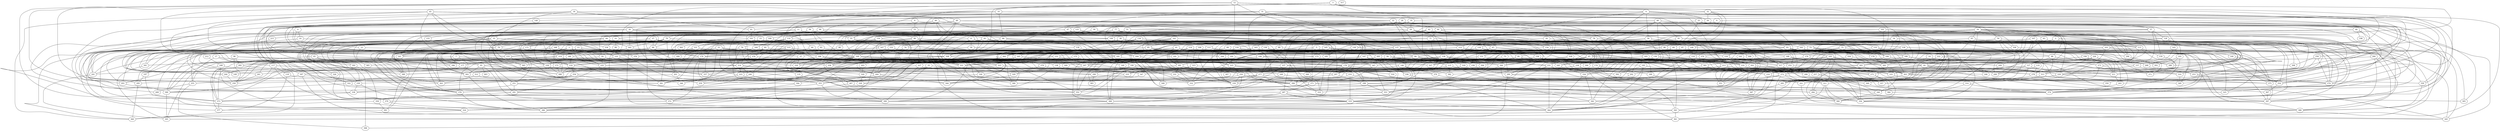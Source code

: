strict graph "gnp_random_graph(400,0.015)" {
0;
1;
2;
3;
4;
5;
6;
7;
8;
9;
10;
11;
12;
13;
14;
15;
16;
17;
18;
19;
20;
21;
22;
23;
24;
25;
26;
27;
28;
29;
30;
31;
32;
33;
34;
35;
36;
37;
38;
39;
40;
41;
42;
43;
44;
45;
46;
47;
48;
49;
50;
51;
52;
53;
54;
55;
56;
57;
58;
59;
60;
61;
62;
63;
64;
65;
66;
67;
68;
69;
70;
71;
72;
73;
74;
75;
76;
77;
78;
79;
80;
81;
82;
83;
84;
85;
86;
87;
88;
89;
90;
91;
92;
93;
94;
95;
96;
97;
98;
99;
100;
101;
102;
103;
104;
105;
106;
107;
108;
109;
110;
111;
112;
113;
114;
115;
116;
117;
118;
119;
120;
121;
122;
123;
124;
125;
126;
127;
128;
129;
130;
131;
132;
133;
134;
135;
136;
137;
138;
139;
140;
141;
142;
143;
144;
145;
146;
147;
148;
149;
150;
151;
152;
153;
154;
155;
156;
157;
158;
159;
160;
161;
162;
163;
164;
165;
166;
167;
168;
169;
170;
171;
172;
173;
174;
175;
176;
177;
178;
179;
180;
181;
182;
183;
184;
185;
186;
187;
188;
189;
190;
191;
192;
193;
194;
195;
196;
197;
198;
199;
200;
201;
202;
203;
204;
205;
206;
207;
208;
209;
210;
211;
212;
213;
214;
215;
216;
217;
218;
219;
220;
221;
222;
223;
224;
225;
226;
227;
228;
229;
230;
231;
232;
233;
234;
235;
236;
237;
238;
239;
240;
241;
242;
243;
244;
245;
246;
247;
248;
249;
250;
251;
252;
253;
254;
255;
256;
257;
258;
259;
260;
261;
262;
263;
264;
265;
266;
267;
268;
269;
270;
271;
272;
273;
274;
275;
276;
277;
278;
279;
280;
281;
282;
283;
284;
285;
286;
287;
288;
289;
290;
291;
292;
293;
294;
295;
296;
297;
298;
299;
300;
301;
302;
303;
304;
305;
306;
307;
308;
309;
310;
311;
312;
313;
314;
315;
316;
317;
318;
319;
320;
321;
322;
323;
324;
325;
326;
327;
328;
329;
330;
331;
332;
333;
334;
335;
336;
337;
338;
339;
340;
341;
342;
343;
344;
345;
346;
347;
348;
349;
350;
351;
352;
353;
354;
355;
356;
357;
358;
359;
360;
361;
362;
363;
364;
365;
366;
367;
368;
369;
370;
371;
372;
373;
374;
375;
376;
377;
378;
379;
380;
381;
382;
383;
384;
385;
386;
387;
388;
389;
390;
391;
392;
393;
394;
395;
396;
397;
398;
399;
0 -- 10  [is_available=True, prob="0.927596177552"];
0 -- 23  [is_available=True, prob="0.721223274136"];
1 -- 386  [is_available=True, prob="1.0"];
1 -- 295  [is_available=True, prob="0.852561035439"];
1 -- 364  [is_available=True, prob="1.0"];
1 -- 141  [is_available=True, prob="0.397910561498"];
1 -- 240  [is_available=True, prob="0.910384044519"];
1 -- 341  [is_available=True, prob="0.803929489628"];
1 -- 88  [is_available=True, prob="1.0"];
1 -- 181  [is_available=True, prob="1.0"];
2 -- 384  [is_available=True, prob="0.0151287966966"];
2 -- 226  [is_available=True, prob="1.0"];
2 -- 305  [is_available=True, prob="0.767759539661"];
2 -- 341  [is_available=True, prob="0.00334510927144"];
2 -- 120  [is_available=True, prob="0.537934251727"];
2 -- 124  [is_available=True, prob="1.0"];
3 -- 32  [is_available=True, prob="0.682743603819"];
3 -- 240  [is_available=True, prob="1.0"];
3 -- 386  [is_available=True, prob="0.132504164896"];
3 -- 360  [is_available=True, prob="0.153147291024"];
3 -- 208  [is_available=True, prob="0.668744208326"];
3 -- 115  [is_available=True, prob="0.813717306853"];
3 -- 92  [is_available=True, prob="0.633965679923"];
3 -- 351  [is_available=True, prob="0.719445921131"];
4 -- 103  [is_available=True, prob="0.390322618146"];
4 -- 361  [is_available=True, prob="0.8193053321"];
4 -- 74  [is_available=True, prob="0.928655096139"];
4 -- 236  [is_available=True, prob="0.106602962994"];
4 -- 112  [is_available=True, prob="0.72878069053"];
4 -- 177  [is_available=True, prob="0.0411290956693"];
4 -- 50  [is_available=True, prob="0.438025650218"];
4 -- 277  [is_available=True, prob="0.0181481499977"];
4 -- 58  [is_available=True, prob="1.0"];
4 -- 252  [is_available=True, prob="0.382804139197"];
4 -- 253  [is_available=True, prob="1.0"];
5 -- 336  [is_available=True, prob="1.0"];
5 -- 204  [is_available=True, prob="0.937624127481"];
5 -- 172  [is_available=True, prob="0.153375845067"];
5 -- 329  [is_available=True, prob="0.615156869418"];
5 -- 300  [is_available=True, prob="1.0"];
6 -- 376  [is_available=True, prob="0.105508585247"];
6 -- 230  [is_available=True, prob="1.0"];
6 -- 300  [is_available=True, prob="0.692303497754"];
6 -- 333  [is_available=True, prob="0.945263535793"];
6 -- 344  [is_available=True, prob="0.409003245427"];
6 -- 24  [is_available=True, prob="1.0"];
6 -- 252  [is_available=True, prob="1.0"];
7 -- 396  [is_available=True, prob="0.0258802402689"];
7 -- 394  [is_available=True, prob="1.0"];
7 -- 220  [is_available=True, prob="0.894038126167"];
7 -- 373  [is_available=True, prob="0.164510493841"];
7 -- 95  [is_available=True, prob="0.0590214977417"];
8 -- 379  [is_available=True, prob="0.864932199205"];
8 -- 53  [is_available=True, prob="0.11606797235"];
8 -- 94  [is_available=True, prob="1.0"];
9 -- 375  [is_available=True, prob="0.158440989255"];
9 -- 287  [is_available=True, prob="0.190829595979"];
9 -- 68  [is_available=True, prob="1.0"];
9 -- 207  [is_available=True, prob="0.605070325655"];
10 -- 241  [is_available=True, prob="0.0138828803609"];
10 -- 123  [is_available=True, prob="0.508276946467"];
11 -- 259  [is_available=True, prob="0.663455223885"];
11 -- 100  [is_available=True, prob="0.0694326858453"];
11 -- 358  [is_available=True, prob="0.195109028769"];
11 -- 231  [is_available=True, prob="0.659932139289"];
11 -- 264  [is_available=True, prob="0.14741975213"];
11 -- 295  [is_available=True, prob="0.617196590664"];
11 -- 366  [is_available=True, prob="1.0"];
11 -- 80  [is_available=True, prob="1.0"];
11 -- 391  [is_available=True, prob="1.0"];
11 -- 344  [is_available=True, prob="0.213916417241"];
11 -- 217  [is_available=True, prob="0.123949336238"];
11 -- 218  [is_available=True, prob="0.769400164906"];
12 -- 32  [is_available=True, prob="0.701237017165"];
12 -- 293  [is_available=True, prob="1.0"];
12 -- 358  [is_available=True, prob="0.493512063812"];
12 -- 297  [is_available=True, prob="1.0"];
12 -- 111  [is_available=True, prob="0.0900670193187"];
12 -- 211  [is_available=True, prob="0.579006843708"];
12 -- 373  [is_available=True, prob="0.376017702605"];
12 -- 55  [is_available=True, prob="0.874486845428"];
12 -- 229  [is_available=True, prob="1.0"];
13 -- 164  [is_available=True, prob="0.44548700014"];
13 -- 358  [is_available=True, prob="0.744847470982"];
13 -- 177  [is_available=True, prob="0.0228980446932"];
13 -- 173  [is_available=True, prob="0.317241486309"];
13 -- 81  [is_available=True, prob="1.0"];
13 -- 149  [is_available=True, prob="0.493234338286"];
13 -- 59  [is_available=True, prob="0.399188294705"];
13 -- 284  [is_available=True, prob="1.0"];
14 -- 265  [is_available=True, prob="1.0"];
14 -- 273  [is_available=True, prob="0.100776523762"];
15 -- 138  [is_available=True, prob="0.84749306101"];
15 -- 67  [is_available=True, prob="0.285295156401"];
15 -- 362  [is_available=True, prob="1.0"];
15 -- 239  [is_available=True, prob="0.711613344365"];
16 -- 291  [is_available=True, prob="1.0"];
16 -- 374  [is_available=True, prob="0.501403438054"];
16 -- 328  [is_available=True, prob="1.0"];
16 -- 82  [is_available=True, prob="0.151423971962"];
16 -- 86  [is_available=True, prob="1.0"];
16 -- 183  [is_available=True, prob="1.0"];
16 -- 25  [is_available=True, prob="0.977572488589"];
17 -- 232  [is_available=True, prob="0.928319532416"];
17 -- 117  [is_available=True, prob="0.803061821966"];
17 -- 255  [is_available=True, prob="0.469995690138"];
18 -- 35  [is_available=True, prob="0.774708947958"];
18 -- 390  [is_available=True, prob="0.552358592781"];
18 -- 49  [is_available=True, prob="0.875213990235"];
18 -- 213  [is_available=True, prob="1.0"];
18 -- 187  [is_available=True, prob="0.64928415841"];
18 -- 61  [is_available=True, prob="0.741310520976"];
19 -- 163  [is_available=True, prob="1.0"];
19 -- 389  [is_available=True, prob="0.792509222683"];
19 -- 268  [is_available=True, prob="1.0"];
19 -- 113  [is_available=True, prob="1.0"];
19 -- 89  [is_available=True, prob="0.0249269333553"];
19 -- 29  [is_available=True, prob="0.0947419402777"];
20 -- 274  [is_available=True, prob="1.0"];
20 -- 290  [is_available=True, prob="0.755868883127"];
20 -- 133  [is_available=True, prob="0.372754488833"];
20 -- 149  [is_available=True, prob="0.783260758874"];
21 -- 346  [is_available=True, prob="1.0"];
21 -- 378  [is_available=True, prob="0.758826416483"];
21 -- 269  [is_available=True, prob="1.0"];
21 -- 37  [is_available=True, prob="0.912677183165"];
21 -- 189  [is_available=True, prob="0.613272326107"];
22 -- 356  [is_available=True, prob="0.584429930009"];
22 -- 294  [is_available=True, prob="0.919214273604"];
22 -- 238  [is_available=True, prob="1.0"];
22 -- 47  [is_available=True, prob="0.813759910838"];
22 -- 366  [is_available=True, prob="0.189912395489"];
22 -- 122  [is_available=True, prob="0.642620492879"];
22 -- 29  [is_available=True, prob="0.448084203035"];
22 -- 94  [is_available=True, prob="0.0337730785397"];
23 -- 165  [is_available=True, prob="0.925370622942"];
23 -- 389  [is_available=True, prob="1.0"];
24 -- 310  [is_available=True, prob="0.531258256494"];
24 -- 391  [is_available=True, prob="0.424390679839"];
24 -- 37  [is_available=True, prob="0.0796779595878"];
24 -- 205  [is_available=True, prob="0.798529619912"];
25 -- 258  [is_available=True, prob="0.326353735945"];
25 -- 57  [is_available=True, prob="0.649824105458"];
25 -- 90  [is_available=True, prob="0.941985285144"];
25 -- 283  [is_available=True, prob="0.293184650745"];
25 -- 124  [is_available=True, prob="1.0"];
26 -- 66  [is_available=True, prob="0.875477003238"];
26 -- 100  [is_available=True, prob="1.0"];
26 -- 137  [is_available=True, prob="1.0"];
26 -- 44  [is_available=True, prob="0.15116199424"];
26 -- 141  [is_available=True, prob="0.465222856792"];
26 -- 269  [is_available=True, prob="0.0216145047928"];
26 -- 242  [is_available=True, prob="0.137720570877"];
26 -- 155  [is_available=True, prob="0.142819808375"];
26 -- 95  [is_available=True, prob="0.552300263414"];
27 -- 66  [is_available=True, prob="0.838874233888"];
27 -- 67  [is_available=True, prob="0.788060949059"];
27 -- 365  [is_available=True, prob="1.0"];
27 -- 223  [is_available=True, prob="0.648116044295"];
27 -- 95  [is_available=True, prob="0.591447379036"];
28 -- 390  [is_available=True, prob="0.143121628053"];
28 -- 136  [is_available=True, prob="1.0"];
28 -- 366  [is_available=True, prob="0.56373922481"];
28 -- 181  [is_available=True, prob="1.0"];
28 -- 345  [is_available=True, prob="0.11153733641"];
28 -- 57  [is_available=True, prob="0.133651614882"];
29 -- 272  [is_available=True, prob="0.121481528376"];
29 -- 285  [is_available=True, prob="1.0"];
29 -- 108  [is_available=True, prob="0.755985401808"];
29 -- 237  [is_available=True, prob="0.812661359377"];
29 -- 78  [is_available=True, prob="0.122099871976"];
29 -- 239  [is_available=True, prob="0.300373280523"];
29 -- 112  [is_available=True, prob="1.0"];
29 -- 244  [is_available=True, prob="0.615604246506"];
29 -- 55  [is_available=True, prob="0.457564306796"];
29 -- 380  [is_available=True, prob="0.843137067751"];
29 -- 221  [is_available=True, prob="0.722296683054"];
30 -- 235  [is_available=True, prob="0.244090034741"];
30 -- 63  [is_available=True, prob="1.0"];
31 -- 322  [is_available=True, prob="0.480103911316"];
31 -- 357  [is_available=True, prob="1.0"];
31 -- 137  [is_available=True, prob="0.386265437954"];
31 -- 330  [is_available=True, prob="1.0"];
31 -- 354  [is_available=True, prob="0.253737667562"];
31 -- 208  [is_available=True, prob="1.0"];
31 -- 337  [is_available=True, prob="0.767935294446"];
31 -- 50  [is_available=True, prob="0.554674329092"];
31 -- 148  [is_available=True, prob="1.0"];
32 -- 69  [is_available=True, prob="0.803457639918"];
32 -- 108  [is_available=True, prob="0.320079345458"];
32 -- 397  [is_available=True, prob="1.0"];
32 -- 50  [is_available=True, prob="0.938742044096"];
32 -- 218  [is_available=True, prob="0.549479646199"];
33 -- 210  [is_available=True, prob="0.55917206683"];
33 -- 251  [is_available=True, prob="0.812837544346"];
33 -- 399  [is_available=True, prob="0.589909348977"];
34 -- 240  [is_available=True, prob="0.894037689645"];
34 -- 296  [is_available=True, prob="0.133766179526"];
34 -- 75  [is_available=True, prob="0.271307286201"];
34 -- 364  [is_available=True, prob="0.278610136798"];
34 -- 361  [is_available=True, prob="1.0"];
35 -- 385  [is_available=True, prob="0.207301188145"];
35 -- 355  [is_available=True, prob="0.824709145122"];
35 -- 232  [is_available=True, prob="0.645630631263"];
35 -- 360  [is_available=True, prob="0.977876684579"];
35 -- 149  [is_available=True, prob="0.586452093332"];
35 -- 250  [is_available=True, prob="1.0"];
35 -- 158  [is_available=True, prob="1.0"];
36 -- 182  [is_available=True, prob="0.951431525978"];
36 -- 326  [is_available=True, prob="1.0"];
36 -- 296  [is_available=True, prob="0.317397162728"];
36 -- 394  [is_available=True, prob="0.0333841263911"];
36 -- 363  [is_available=True, prob="0.221110650335"];
36 -- 110  [is_available=True, prob="0.444603887556"];
36 -- 241  [is_available=True, prob="0.428650437298"];
36 -- 52  [is_available=True, prob="0.364312725786"];
36 -- 86  [is_available=True, prob="0.656537701826"];
36 -- 379  [is_available=True, prob="1.0"];
36 -- 62  [is_available=True, prob="0.523748310246"];
36 -- 319  [is_available=True, prob="0.503815484148"];
37 -- 328  [is_available=True, prob="0.202656137218"];
37 -- 220  [is_available=True, prob="0.371823362834"];
38 -- 293  [is_available=True, prob="0.692096553174"];
38 -- 268  [is_available=True, prob="1.0"];
38 -- 173  [is_available=True, prob="1.0"];
38 -- 208  [is_available=True, prob="1.0"];
38 -- 113  [is_available=True, prob="1.0"];
38 -- 185  [is_available=True, prob="0.244322682252"];
39 -- 193  [is_available=True, prob="0.244715949882"];
39 -- 100  [is_available=True, prob="0.442801388905"];
39 -- 137  [is_available=True, prob="1.0"];
39 -- 43  [is_available=True, prob="0.863761593851"];
39 -- 268  [is_available=True, prob="0.0786311103484"];
39 -- 270  [is_available=True, prob="0.490103952728"];
39 -- 274  [is_available=True, prob="0.714251537681"];
39 -- 339  [is_available=True, prob="1.0"];
39 -- 88  [is_available=True, prob="0.13577493125"];
39 -- 59  [is_available=True, prob="0.665862441942"];
39 -- 92  [is_available=True, prob="0.00642723940156"];
39 -- 286  [is_available=True, prob="0.0530024263815"];
40 -- 210  [is_available=True, prob="0.65312338237"];
40 -- 138  [is_available=True, prob="0.45466566951"];
40 -- 139  [is_available=True, prob="0.852069089879"];
40 -- 322  [is_available=True, prob="0.242271856673"];
40 -- 61  [is_available=True, prob="0.566430572065"];
41 -- 195  [is_available=True, prob="0.997559066714"];
41 -- 197  [is_available=True, prob="0.70688265396"];
41 -- 207  [is_available=True, prob="0.697029800618"];
41 -- 208  [is_available=True, prob="0.999332693234"];
41 -- 306  [is_available=True, prob="1.0"];
41 -- 211  [is_available=True, prob="0.819810447311"];
42 -- 353  [is_available=True, prob="1.0"];
42 -- 291  [is_available=True, prob="1.0"];
42 -- 260  [is_available=True, prob="0.926225844995"];
42 -- 231  [is_available=True, prob="0.563801451509"];
42 -- 136  [is_available=True, prob="0.204226498755"];
42 -- 365  [is_available=True, prob="1.0"];
42 -- 78  [is_available=True, prob="0.915079055209"];
42 -- 177  [is_available=True, prob="0.0888514622338"];
42 -- 181  [is_available=True, prob="0.412221666007"];
42 -- 382  [is_available=True, prob="1.0"];
43 -- 352  [is_available=True, prob="0.0804862550463"];
43 -- 257  [is_available=True, prob="0.942439341146"];
43 -- 72  [is_available=True, prob="0.2914084575"];
43 -- 364  [is_available=True, prob="0.444967843068"];
43 -- 345  [is_available=True, prob="0.277840335669"];
44 -- 169  [is_available=True, prob="0.83704289958"];
44 -- 196  [is_available=True, prob="0.640018369373"];
44 -- 364  [is_available=True, prob="1.0"];
45 -- 363  [is_available=True, prob="1.0"];
45 -- 360  [is_available=True, prob="0.339589297701"];
45 -- 234  [is_available=True, prob="1.0"];
45 -- 235  [is_available=True, prob="0.629318440002"];
45 -- 332  [is_available=True, prob="1.0"];
45 -- 49  [is_available=True, prob="0.609149689215"];
45 -- 376  [is_available=True, prob="0.537932468672"];
45 -- 351  [is_available=True, prob="0.598074663653"];
46 -- 288  [is_available=True, prob="1.0"];
46 -- 66  [is_available=True, prob="0.0747457803442"];
46 -- 372  [is_available=True, prob="0.565112640862"];
46 -- 246  [is_available=True, prob="1.0"];
46 -- 55  [is_available=True, prob="1.0"];
46 -- 251  [is_available=True, prob="0.0710125932236"];
47 -- 299  [is_available=True, prob="0.489737979283"];
47 -- 109  [is_available=True, prob="0.179731421189"];
47 -- 79  [is_available=True, prob="1.0"];
47 -- 146  [is_available=True, prob="0.0900833790893"];
47 -- 339  [is_available=True, prob="0.151947626669"];
47 -- 215  [is_available=True, prob="0.100328239701"];
47 -- 217  [is_available=True, prob="0.990722908143"];
48 -- 256  [is_available=True, prob="0.425397782122"];
48 -- 97  [is_available=True, prob="0.327619325156"];
48 -- 98  [is_available=True, prob="0.387629581642"];
48 -- 233  [is_available=True, prob="0.53345010264"];
48 -- 334  [is_available=True, prob="0.198683225164"];
48 -- 303  [is_available=True, prob="1.0"];
48 -- 112  [is_available=True, prob="0.397508603638"];
48 -- 277  [is_available=True, prob="0.346642142334"];
48 -- 54  [is_available=True, prob="0.52970306983"];
48 -- 57  [is_available=True, prob="1.0"];
48 -- 91  [is_available=True, prob="0.445284519567"];
49 -- 64  [is_available=True, prob="0.212125928189"];
49 -- 354  [is_available=True, prob="0.513832390703"];
49 -- 323  [is_available=True, prob="1.0"];
49 -- 132  [is_available=True, prob="1.0"];
49 -- 228  [is_available=True, prob="1.0"];
49 -- 70  [is_available=True, prob="0.773102642967"];
49 -- 330  [is_available=True, prob="0.664023438254"];
49 -- 207  [is_available=True, prob="0.322588875971"];
49 -- 387  [is_available=True, prob="0.118093140186"];
49 -- 280  [is_available=True, prob="1.0"];
49 -- 153  [is_available=True, prob="0.244609491029"];
49 -- 351  [is_available=True, prob="0.926731964968"];
50 -- 384  [is_available=True, prob="1.0"];
50 -- 204  [is_available=True, prob="1.0"];
50 -- 57  [is_available=True, prob="0.657596005125"];
51 -- 128  [is_available=True, prob="0.590737604794"];
51 -- 169  [is_available=True, prob="0.687387282348"];
51 -- 370  [is_available=True, prob="1.0"];
51 -- 235  [is_available=True, prob="0.914804417556"];
51 -- 190  [is_available=True, prob="0.414698700746"];
52 -- 385  [is_available=True, prob="1.0"];
52 -- 99  [is_available=True, prob="0.618777222215"];
52 -- 234  [is_available=True, prob="0.697139602186"];
52 -- 301  [is_available=True, prob="1.0"];
52 -- 303  [is_available=True, prob="1.0"];
52 -- 244  [is_available=True, prob="0.577551578684"];
53 -- 179  [is_available=True, prob="1.0"];
53 -- 366  [is_available=True, prob="0.581606883062"];
53 -- 80  [is_available=True, prob="0.209880593568"];
53 -- 83  [is_available=True, prob="0.283281703927"];
53 -- 379  [is_available=True, prob="0.744846963781"];
54 -- 321  [is_available=True, prob="0.421348515471"];
54 -- 104  [is_available=True, prob="0.579898792904"];
54 -- 76  [is_available=True, prob="0.690820825295"];
54 -- 305  [is_available=True, prob="0.597755850181"];
54 -- 281  [is_available=True, prob="0.971517878093"];
54 -- 285  [is_available=True, prob="0.000648068967394"];
54 -- 94  [is_available=True, prob="0.49546136983"];
55 -- 98  [is_available=True, prob="0.477151253604"];
55 -- 167  [is_available=True, prob="0.918202130411"];
55 -- 154  [is_available=True, prob="1.0"];
56 -- 361  [is_available=True, prob="0.415125934104"];
56 -- 221  [is_available=True, prob="0.0315236042957"];
56 -- 318  [is_available=True, prob="0.254052669388"];
56 -- 261  [is_available=True, prob="1.0"];
57 -- 128  [is_available=True, prob="1.0"];
57 -- 276  [is_available=True, prob="0.302861681265"];
57 -- 273  [is_available=True, prob="0.0137398182149"];
57 -- 84  [is_available=True, prob="0.0180158843091"];
57 -- 185  [is_available=True, prob="0.267725259807"];
57 -- 159  [is_available=True, prob="0.173695197344"];
58 -- 225  [is_available=True, prob="0.173669340025"];
58 -- 136  [is_available=True, prob="1.0"];
58 -- 181  [is_available=True, prob="0.90233776853"];
58 -- 345  [is_available=True, prob="0.266262992663"];
58 -- 380  [is_available=True, prob="0.925449104267"];
58 -- 126  [is_available=True, prob="0.891875918354"];
58 -- 245  [is_available=True, prob="0.434834619648"];
59 -- 178  [is_available=True, prob="0.434861895593"];
59 -- 95  [is_available=True, prob="0.883794236603"];
59 -- 235  [is_available=True, prob="0.48497481661"];
60 -- 213  [is_available=True, prob="0.543097123728"];
60 -- 262  [is_available=True, prob="0.41457811289"];
61 -- 101  [is_available=True, prob="0.337174654536"];
62 -- 196  [is_available=True, prob="1.0"];
62 -- 396  [is_available=True, prob="1.0"];
62 -- 94  [is_available=True, prob="0.0322204135093"];
63 -- 264  [is_available=True, prob="0.694593397416"];
63 -- 113  [is_available=True, prob="0.778949459326"];
63 -- 303  [is_available=True, prob="0.330883798558"];
64 -- 228  [is_available=True, prob="0.709685418313"];
64 -- 71  [is_available=True, prob="1.0"];
64 -- 349  [is_available=True, prob="0.623357812029"];
64 -- 164  [is_available=True, prob="1.0"];
64 -- 284  [is_available=True, prob="0.0698775003256"];
64 -- 221  [is_available=True, prob="0.223988426855"];
65 -- 368  [is_available=True, prob="0.798377791532"];
65 -- 358  [is_available=True, prob="1.0"];
65 -- 190  [is_available=True, prob="1.0"];
65 -- 182  [is_available=True, prob="1.0"];
66 -- 197  [is_available=True, prob="0.778314591952"];
66 -- 172  [is_available=True, prob="0.856658677194"];
66 -- 280  [is_available=True, prob="0.397810795245"];
66 -- 221  [is_available=True, prob="0.830189010363"];
67 -- 208  [is_available=True, prob="0.170762562032"];
67 -- 289  [is_available=True, prob="0.782435770141"];
67 -- 321  [is_available=True, prob="1.0"];
68 -- 129  [is_available=True, prob="0.180875837602"];
68 -- 101  [is_available=True, prob="1.0"];
68 -- 198  [is_available=True, prob="0.7903713012"];
68 -- 97  [is_available=True, prob="0.675810644681"];
68 -- 243  [is_available=True, prob="1.0"];
68 -- 157  [is_available=True, prob="1.0"];
69 -- 130  [is_available=True, prob="1.0"];
69 -- 92  [is_available=True, prob="0.174317332259"];
69 -- 332  [is_available=True, prob="0.399076505886"];
69 -- 177  [is_available=True, prob="1.0"];
69 -- 188  [is_available=True, prob="1.0"];
70 -- 113  [is_available=True, prob="0.158369926141"];
70 -- 201  [is_available=True, prob="0.515075728594"];
70 -- 171  [is_available=True, prob="0.978305063944"];
70 -- 79  [is_available=True, prob="0.737629219145"];
70 -- 242  [is_available=True, prob="0.40710687204"];
70 -- 371  [is_available=True, prob="0.308716632286"];
70 -- 297  [is_available=True, prob="1.0"];
70 -- 217  [is_available=True, prob="0.511463515533"];
70 -- 251  [is_available=True, prob="1.0"];
70 -- 377  [is_available=True, prob="0.205953252436"];
71 -- 354  [is_available=True, prob="0.742532839065"];
71 -- 294  [is_available=True, prob="0.852657338219"];
71 -- 72  [is_available=True, prob="0.261250358379"];
71 -- 241  [is_available=True, prob="1.0"];
71 -- 85  [is_available=True, prob="1.0"];
71 -- 154  [is_available=True, prob="0.337003320221"];
71 -- 378  [is_available=True, prob="0.267210315"];
72 -- 204  [is_available=True, prob="1.0"];
72 -- 285  [is_available=True, prob="0.363323010898"];
72 -- 81  [is_available=True, prob="1.0"];
72 -- 151  [is_available=True, prob="1.0"];
72 -- 184  [is_available=True, prob="0.593557346897"];
72 -- 157  [is_available=True, prob="0.753861006944"];
73 -- 289  [is_available=True, prob="0.440722549899"];
73 -- 258  [is_available=True, prob="1.0"];
73 -- 300  [is_available=True, prob="0.208582685935"];
74 -- 169  [is_available=True, prob="1.0"];
74 -- 267  [is_available=True, prob="0.580765137193"];
74 -- 374  [is_available=True, prob="0.466861875557"];
74 -- 399  [is_available=True, prob="1.0"];
75 -- 224  [is_available=True, prob="0.303383312226"];
75 -- 340  [is_available=True, prob="0.684813275195"];
75 -- 170  [is_available=True, prob="0.226516124691"];
75 -- 110  [is_available=True, prob="0.829087890957"];
76 -- 320  [is_available=True, prob="0.712574535515"];
76 -- 355  [is_available=True, prob="0.392809511825"];
76 -- 164  [is_available=True, prob="0.865036079447"];
76 -- 202  [is_available=True, prob="0.60667347793"];
76 -- 141  [is_available=True, prob="0.405605796963"];
76 -- 255  [is_available=True, prob="0.00432695875049"];
77 -- 276  [is_available=True, prob="0.782419367171"];
77 -- 162  [is_available=True, prob="0.2265147872"];
77 -- 179  [is_available=True, prob="0.645502454764"];
77 -- 100  [is_available=True, prob="1.0"];
77 -- 85  [is_available=True, prob="0.629988960041"];
78 -- 93  [is_available=True, prob="0.655704002179"];
78 -- 274  [is_available=True, prob="1.0"];
78 -- 245  [is_available=True, prob="0.691887047686"];
78 -- 85  [is_available=True, prob="0.138880850229"];
79 -- 153  [is_available=True, prob="0.33443101496"];
79 -- 122  [is_available=True, prob="1.0"];
79 -- 389  [is_available=True, prob="0.0783092499474"];
80 -- 321  [is_available=True, prob="0.141058724964"];
80 -- 324  [is_available=True, prob="0.190027564759"];
80 -- 329  [is_available=True, prob="0.717189987462"];
80 -- 204  [is_available=True, prob="0.768375348596"];
80 -- 375  [is_available=True, prob="0.730486467153"];
80 -- 121  [is_available=True, prob="0.939098685673"];
80 -- 378  [is_available=True, prob="0.932214300143"];
80 -- 92  [is_available=True, prob="0.573665486421"];
81 -- 174  [is_available=True, prob="0.337512988794"];
81 -- 301  [is_available=True, prob="1.0"];
81 -- 368  [is_available=True, prob="0.671677601963"];
81 -- 178  [is_available=True, prob="0.96432840238"];
81 -- 343  [is_available=True, prob="0.612691947034"];
81 -- 220  [is_available=True, prob="0.924671979202"];
82 -- 97  [is_available=True, prob="1.0"];
82 -- 219  [is_available=True, prob="0.638336101463"];
82 -- 276  [is_available=True, prob="0.840653203249"];
82 -- 214  [is_available=True, prob="0.503784079672"];
83 -- 160  [is_available=True, prob="0.27228712252"];
83 -- 202  [is_available=True, prob="1.0"];
83 -- 140  [is_available=True, prob="0.16102697881"];
83 -- 144  [is_available=True, prob="0.348042034939"];
83 -- 151  [is_available=True, prob="0.0864499057517"];
83 -- 378  [is_available=True, prob="1.0"];
83 -- 190  [is_available=True, prob="0.0483407608313"];
84 -- 97  [is_available=True, prob="1.0"];
84 -- 259  [is_available=True, prob="0.0143780341374"];
84 -- 293  [is_available=True, prob="1.0"];
84 -- 239  [is_available=True, prob="0.422343298003"];
84 -- 242  [is_available=True, prob="1.0"];
84 -- 93  [is_available=True, prob="1.0"];
85 -- 225  [is_available=True, prob="0.761093159435"];
85 -- 363  [is_available=True, prob="0.0284386553818"];
85 -- 206  [is_available=True, prob="1.0"];
85 -- 212  [is_available=True, prob="0.928935513415"];
85 -- 380  [is_available=True, prob="0.372060578825"];
86 -- 167  [is_available=True, prob="0.100790382696"];
86 -- 339  [is_available=True, prob="0.284284022405"];
86 -- 309  [is_available=True, prob="0.548804535584"];
86 -- 278  [is_available=True, prob="1.0"];
86 -- 348  [is_available=True, prob="0.0764352246591"];
87 -- 88  [is_available=True, prob="0.575555292109"];
87 -- 299  [is_available=True, prob="0.55679677764"];
87 -- 262  [is_available=True, prob="0.503152567649"];
87 -- 191  [is_available=True, prob="0.191704323837"];
88 -- 211  [is_available=True, prob="0.676037336077"];
88 -- 313  [is_available=True, prob="1.0"];
88 -- 127  [is_available=True, prob="0.953549895295"];
89 -- 340  [is_available=True, prob="0.672454523269"];
89 -- 219  [is_available=True, prob="0.757729049273"];
90 -- 352  [is_available=True, prob="0.59581029718"];
90 -- 270  [is_available=True, prob="0.26353226829"];
90 -- 342  [is_available=True, prob="1.0"];
90 -- 217  [is_available=True, prob="1.0"];
90 -- 220  [is_available=True, prob="0.593215004859"];
91 -- 97  [is_available=True, prob="0.899723382475"];
91 -- 133  [is_available=True, prob="0.954622430747"];
91 -- 137  [is_available=True, prob="0.613155326338"];
91 -- 397  [is_available=True, prob="0.0606445534322"];
91 -- 308  [is_available=True, prob="0.221834347342"];
91 -- 247  [is_available=True, prob="0.671568329149"];
92 -- 331  [is_available=True, prob="0.767024771942"];
92 -- 399  [is_available=True, prob="0.574607463607"];
92 -- 211  [is_available=True, prob="0.508945134721"];
92 -- 278  [is_available=True, prob="0.160532510351"];
92 -- 395  [is_available=True, prob="1.0"];
92 -- 285  [is_available=True, prob="0.411328310095"];
92 -- 325  [is_available=True, prob="0.0426915806886"];
93 -- 386  [is_available=True, prob="0.433164811816"];
93 -- 387  [is_available=True, prob="0.278837679664"];
93 -- 105  [is_available=True, prob="1.0"];
93 -- 170  [is_available=True, prob="0.890943236711"];
93 -- 205  [is_available=True, prob="0.570245024712"];
93 -- 397  [is_available=True, prob="0.364717636106"];
94 -- 297  [is_available=True, prob="1.0"];
94 -- 363  [is_available=True, prob="0.789079443451"];
94 -- 236  [is_available=True, prob="0.159879386079"];
94 -- 174  [is_available=True, prob="1.0"];
94 -- 303  [is_available=True, prob="1.0"];
94 -- 146  [is_available=True, prob="0.740768885173"];
94 -- 217  [is_available=True, prob="1.0"];
94 -- 378  [is_available=True, prob="0.606089634475"];
94 -- 383  [is_available=True, prob="0.19531082884"];
95 -- 257  [is_available=True, prob="0.926459204349"];
95 -- 263  [is_available=True, prob="0.830779895493"];
95 -- 302  [is_available=True, prob="0.236729753542"];
95 -- 372  [is_available=True, prob="0.0328447803967"];
96 -- 396  [is_available=True, prob="1.0"];
96 -- 282  [is_available=True, prob="0.165368750048"];
96 -- 268  [is_available=True, prob="0.966734980642"];
96 -- 358  [is_available=True, prob="1.0"];
97 -- 289  [is_available=True, prob="0.425706284592"];
97 -- 347  [is_available=True, prob="0.0925045790149"];
97 -- 231  [is_available=True, prob="0.0436865494054"];
97 -- 138  [is_available=True, prob="0.615229870567"];
97 -- 349  [is_available=True, prob="0.817941010764"];
97 -- 344  [is_available=True, prob="0.769930431279"];
97 -- 202  [is_available=True, prob="0.00593519368688"];
98 -- 144  [is_available=True, prob="1.0"];
98 -- 312  [is_available=True, prob="0.400523091412"];
100 -- 171  [is_available=True, prob="1.0"];
100 -- 111  [is_available=True, prob="0.391839843073"];
100 -- 149  [is_available=True, prob="0.401659370831"];
100 -- 343  [is_available=True, prob="0.409236427593"];
100 -- 120  [is_available=True, prob="0.560198555968"];
101 -- 160  [is_available=True, prob="0.967211421756"];
101 -- 324  [is_available=True, prob="1.0"];
101 -- 238  [is_available=True, prob="0.0154913398372"];
101 -- 381  [is_available=True, prob="0.861567782196"];
101 -- 347  [is_available=True, prob="0.229616154693"];
102 -- 229  [is_available=True, prob="0.0763097680179"];
102 -- 104  [is_available=True, prob="0.92813471583"];
102 -- 174  [is_available=True, prob="0.630508865256"];
102 -- 271  [is_available=True, prob="0.418006661571"];
102 -- 371  [is_available=True, prob="0.895716195846"];
102 -- 150  [is_available=True, prob="0.349479461864"];
102 -- 220  [is_available=True, prob="0.258372341041"];
103 -- 264  [is_available=True, prob="0.858609285962"];
103 -- 233  [is_available=True, prob="0.706472914175"];
103 -- 170  [is_available=True, prob="0.776497285667"];
103 -- 397  [is_available=True, prob="0.326055693259"];
103 -- 177  [is_available=True, prob="0.462104160096"];
103 -- 310  [is_available=True, prob="0.412182044612"];
103 -- 313  [is_available=True, prob="0.627805537169"];
103 -- 350  [is_available=True, prob="0.0968831591233"];
104 -- 388  [is_available=True, prob="0.278119226941"];
104 -- 199  [is_available=True, prob="0.657123556705"];
105 -- 387  [is_available=True, prob="0.395825257365"];
105 -- 265  [is_available=True, prob="0.0787768024059"];
105 -- 394  [is_available=True, prob="1.0"];
105 -- 157  [is_available=True, prob="0.405883973382"];
105 -- 272  [is_available=True, prob="1.0"];
105 -- 275  [is_available=True, prob="0.945904506785"];
105 -- 217  [is_available=True, prob="0.414306844921"];
105 -- 351  [is_available=True, prob="1.0"];
106 -- 315  [is_available=True, prob="0.737701598815"];
106 -- 141  [is_available=True, prob="0.198040202431"];
106 -- 178  [is_available=True, prob="0.866775735665"];
106 -- 243  [is_available=True, prob="0.0273853781174"];
106 -- 153  [is_available=True, prob="0.592550132842"];
106 -- 283  [is_available=True, prob="0.142118016801"];
107 -- 299  [is_available=True, prob="0.322964687572"];
107 -- 235  [is_available=True, prob="0.288288042614"];
107 -- 209  [is_available=True, prob="0.97928821389"];
107 -- 323  [is_available=True, prob="0.636953194234"];
107 -- 116  [is_available=True, prob="1.0"];
107 -- 311  [is_available=True, prob="1.0"];
107 -- 127  [is_available=True, prob="0.668433436934"];
108 -- 165  [is_available=True, prob="0.582031176152"];
108 -- 392  [is_available=True, prob="0.864945844959"];
108 -- 330  [is_available=True, prob="0.176564553223"];
108 -- 110  [is_available=True, prob="0.67687982931"];
108 -- 277  [is_available=True, prob="0.315970100756"];
108 -- 374  [is_available=True, prob="0.334494299898"];
108 -- 376  [is_available=True, prob="1.0"];
109 -- 121  [is_available=True, prob="0.763179083769"];
109 -- 201  [is_available=True, prob="0.843322103843"];
109 -- 271  [is_available=True, prob="0.450638037555"];
110 -- 355  [is_available=True, prob="0.190963311846"];
110 -- 364  [is_available=True, prob="0.755408120452"];
110 -- 202  [is_available=True, prob="0.784588328524"];
110 -- 369  [is_available=True, prob="0.0251336419628"];
110 -- 306  [is_available=True, prob="0.873322190511"];
111 -- 290  [is_available=True, prob="1.0"];
111 -- 339  [is_available=True, prob="0.492208721911"];
111 -- 278  [is_available=True, prob="0.168193922903"];
111 -- 280  [is_available=True, prob="0.135707573436"];
111 -- 185  [is_available=True, prob="0.215533927481"];
111 -- 156  [is_available=True, prob="0.0528747566301"];
112 -- 203  [is_available=True, prob="0.85354179763"];
112 -- 236  [is_available=True, prob="0.686936118553"];
112 -- 333  [is_available=True, prob="0.296746216477"];
112 -- 179  [is_available=True, prob="0.775927317875"];
112 -- 388  [is_available=True, prob="0.972012927517"];
112 -- 124  [is_available=True, prob="1.0"];
113 -- 131  [is_available=True, prob="0.930035976001"];
113 -- 303  [is_available=True, prob="0.757423775662"];
113 -- 211  [is_available=True, prob="0.943887215417"];
113 -- 159  [is_available=True, prob="0.576521830826"];
114 -- 192  [is_available=True, prob="1.0"];
114 -- 304  [is_available=True, prob="0.989596693555"];
114 -- 281  [is_available=True, prob="0.178106680516"];
114 -- 249  [is_available=True, prob="0.603622496106"];
114 -- 284  [is_available=True, prob="0.825794574417"];
114 -- 319  [is_available=True, prob="0.00632578236378"];
115 -- 233  [is_available=True, prob="0.39586960571"];
115 -- 277  [is_available=True, prob="0.617316432682"];
115 -- 382  [is_available=True, prob="0.445563958476"];
115 -- 257  [is_available=True, prob="1.0"];
116 -- 130  [is_available=True, prob="1.0"];
116 -- 356  [is_available=True, prob="1.0"];
116 -- 199  [is_available=True, prob="1.0"];
116 -- 332  [is_available=True, prob="0.13006560298"];
116 -- 277  [is_available=True, prob="1.0"];
116 -- 348  [is_available=True, prob="0.677947383338"];
117 -- 359  [is_available=True, prob="1.0"];
117 -- 297  [is_available=True, prob="0.0589085871628"];
117 -- 118  [is_available=True, prob="1.0"];
117 -- 255  [is_available=True, prob="0.592375864423"];
118 -- 377  [is_available=True, prob="0.857128662137"];
118 -- 381  [is_available=True, prob="0.0124873430606"];
119 -- 299  [is_available=True, prob="0.139299439729"];
119 -- 278  [is_available=True, prob="0.46748939502"];
120 -- 164  [is_available=True, prob="0.913420983271"];
120 -- 306  [is_available=True, prob="0.992807119782"];
120 -- 213  [is_available=True, prob="0.977054492311"];
121 -- 354  [is_available=True, prob="0.949291822164"];
121 -- 389  [is_available=True, prob="0.603117901358"];
121 -- 200  [is_available=True, prob="0.483732848827"];
121 -- 211  [is_available=True, prob="1.0"];
121 -- 122  [is_available=True, prob="0.205513328414"];
122 -- 177  [is_available=True, prob="0.93993008928"];
122 -- 146  [is_available=True, prob="1.0"];
122 -- 381  [is_available=True, prob="0.523106552479"];
123 -- 131  [is_available=True, prob="0.487882274151"];
123 -- 342  [is_available=True, prob="0.637211211894"];
123 -- 261  [is_available=True, prob="0.142385243771"];
123 -- 214  [is_available=True, prob="1.0"];
123 -- 280  [is_available=True, prob="0.415134443365"];
123 -- 221  [is_available=True, prob="0.0460355282017"];
124 -- 351  [is_available=True, prob="1.0"];
125 -- 275  [is_available=True, prob="0.35134809926"];
125 -- 147  [is_available=True, prob="0.336040992218"];
125 -- 132  [is_available=True, prob="0.675187238166"];
125 -- 141  [is_available=True, prob="0.632152781257"];
126 -- 166  [is_available=True, prob="0.984204615714"];
126 -- 274  [is_available=True, prob="1.0"];
126 -- 281  [is_available=True, prob="0.537469535754"];
126 -- 153  [is_available=True, prob="1.0"];
126 -- 186  [is_available=True, prob="0.0791102437314"];
127 -- 299  [is_available=True, prob="0.100933318966"];
127 -- 274  [is_available=True, prob="0.637644742722"];
127 -- 149  [is_available=True, prob="0.808233874234"];
127 -- 311  [is_available=True, prob="0.806136368739"];
128 -- 357  [is_available=True, prob="0.896505315884"];
128 -- 167  [is_available=True, prob="0.223010490471"];
128 -- 266  [is_available=True, prob="0.251048886597"];
128 -- 375  [is_available=True, prob="0.179070600746"];
128 -- 394  [is_available=True, prob="0.905046468993"];
129 -- 259  [is_available=True, prob="1.0"];
129 -- 294  [is_available=True, prob="0.394860731097"];
129 -- 146  [is_available=True, prob="1.0"];
129 -- 182  [is_available=True, prob="0.924137574328"];
129 -- 186  [is_available=True, prob="1.0"];
129 -- 314  [is_available=True, prob="1.0"];
130 -- 268  [is_available=True, prob="0.53348431717"];
130 -- 146  [is_available=True, prob="0.834958603504"];
130 -- 280  [is_available=True, prob="1.0"];
130 -- 252  [is_available=True, prob="1.0"];
131 -- 138  [is_available=True, prob="0.605171489871"];
131 -- 331  [is_available=True, prob="0.380838762371"];
131 -- 173  [is_available=True, prob="1.0"];
131 -- 178  [is_available=True, prob="0.840359731143"];
131 -- 309  [is_available=True, prob="1.0"];
132 -- 160  [is_available=True, prob="0.188964123043"];
132 -- 135  [is_available=True, prob="0.0667550449308"];
132 -- 337  [is_available=True, prob="0.881992962708"];
132 -- 214  [is_available=True, prob="0.501423620251"];
132 -- 183  [is_available=True, prob="0.385655823556"];
133 -- 378  [is_available=True, prob="0.875890695092"];
133 -- 186  [is_available=True, prob="0.433269392045"];
133 -- 325  [is_available=True, prob="0.260195861226"];
134 -- 185  [is_available=True, prob="0.281975793295"];
134 -- 211  [is_available=True, prob="0.285139491795"];
134 -- 262  [is_available=True, prob="1.0"];
134 -- 167  [is_available=True, prob="0.315682925445"];
135 -- 267  [is_available=True, prob="0.339567345252"];
136 -- 396  [is_available=True, prob="0.852097569729"];
136 -- 300  [is_available=True, prob="0.216251700651"];
136 -- 301  [is_available=True, prob="0.986958716244"];
136 -- 303  [is_available=True, prob="0.62304694363"];
136 -- 178  [is_available=True, prob="0.108939384373"];
136 -- 244  [is_available=True, prob="0.332849556424"];
137 -- 354  [is_available=True, prob="0.449898175817"];
137 -- 296  [is_available=True, prob="0.299048252215"];
137 -- 237  [is_available=True, prob="0.670045011987"];
137 -- 302  [is_available=True, prob="1.0"];
137 -- 207  [is_available=True, prob="0.682192868563"];
137 -- 147  [is_available=True, prob="0.288654549282"];
137 -- 375  [is_available=True, prob="0.793433605836"];
138 -- 338  [is_available=True, prob="0.032673147906"];
138 -- 253  [is_available=True, prob="0.728754508126"];
139 -- 181  [is_available=True, prob="0.513105583945"];
139 -- 190  [is_available=True, prob="0.410725831389"];
139 -- 390  [is_available=True, prob="1.0"];
140 -- 233  [is_available=True, prob="0.288744754652"];
140 -- 298  [is_available=True, prob="1.0"];
141 -- 355  [is_available=True, prob="0.527995449878"];
141 -- 391  [is_available=True, prob="0.190704202313"];
142 -- 265  [is_available=True, prob="0.934745054952"];
142 -- 339  [is_available=True, prob="0.681192295571"];
143 -- 216  [is_available=True, prob="0.350440042386"];
143 -- 193  [is_available=True, prob="0.502322410477"];
144 -- 374  [is_available=True, prob="0.22881695471"];
144 -- 230  [is_available=True, prob="0.141740381055"];
145 -- 194  [is_available=True, prob="0.819517343845"];
145 -- 325  [is_available=True, prob="0.234358702897"];
145 -- 363  [is_available=True, prob="0.96295376608"];
145 -- 172  [is_available=True, prob="1.0"];
145 -- 146  [is_available=True, prob="1.0"];
145 -- 339  [is_available=True, prob="0.370023390957"];
145 -- 309  [is_available=True, prob="0.137199417671"];
146 -- 233  [is_available=True, prob="0.710880483493"];
146 -- 298  [is_available=True, prob="0.451252203605"];
146 -- 370  [is_available=True, prob="0.0572490228809"];
146 -- 319  [is_available=True, prob="1.0"];
147 -- 264  [is_available=True, prob="0.684789919129"];
147 -- 336  [is_available=True, prob="0.992725257652"];
147 -- 275  [is_available=True, prob="0.150067674985"];
147 -- 218  [is_available=True, prob="1.0"];
147 -- 319  [is_available=True, prob="1.0"];
148 -- 180  [is_available=True, prob="0.209377543818"];
150 -- 167  [is_available=True, prob="1.0"];
150 -- 296  [is_available=True, prob="1.0"];
150 -- 169  [is_available=True, prob="1.0"];
150 -- 206  [is_available=True, prob="1.0"];
150 -- 338  [is_available=True, prob="1.0"];
150 -- 302  [is_available=True, prob="0.716449474964"];
150 -- 214  [is_available=True, prob="0.204473966169"];
150 -- 184  [is_available=True, prob="0.71090230282"];
150 -- 220  [is_available=True, prob="0.0813491329847"];
151 -- 353  [is_available=True, prob="0.706736581451"];
151 -- 177  [is_available=True, prob="0.894554699778"];
151 -- 247  [is_available=True, prob="0.464266186792"];
151 -- 217  [is_available=True, prob="0.136638952202"];
152 -- 192  [is_available=True, prob="0.241313750266"];
152 -- 241  [is_available=True, prob="0.848154710683"];
152 -- 235  [is_available=True, prob="0.69141413475"];
152 -- 349  [is_available=True, prob="0.290298651433"];
153 -- 293  [is_available=True, prob="0.728163361907"];
153 -- 302  [is_available=True, prob="0.977831880368"];
153 -- 214  [is_available=True, prob="0.991379114153"];
153 -- 381  [is_available=True, prob="1.0"];
154 -- 327  [is_available=True, prob="0.735880928965"];
154 -- 202  [is_available=True, prob="1.0"];
155 -- 280  [is_available=True, prob="0.662888970972"];
156 -- 216  [is_available=True, prob="0.3906810271"];
156 -- 299  [is_available=True, prob="0.324457643547"];
156 -- 207  [is_available=True, prob="0.16516226807"];
157 -- 388  [is_available=True, prob="0.991801037357"];
157 -- 229  [is_available=True, prob="0.502856547402"];
158 -- 165  [is_available=True, prob="0.392686615664"];
158 -- 333  [is_available=True, prob="0.190384651463"];
158 -- 180  [is_available=True, prob="1.0"];
158 -- 184  [is_available=True, prob="0.68893108231"];
158 -- 286  [is_available=True, prob="0.292076930003"];
159 -- 335  [is_available=True, prob="1.0"];
160 -- 169  [is_available=True, prob="0.337098609146"];
160 -- 218  [is_available=True, prob="1.0"];
161 -- 258  [is_available=True, prob="0.745082740394"];
161 -- 168  [is_available=True, prob="0.103830153733"];
161 -- 178  [is_available=True, prob="1.0"];
161 -- 247  [is_available=True, prob="0.348460768556"];
161 -- 184  [is_available=True, prob="1.0"];
161 -- 191  [is_available=True, prob="0.946036108997"];
162 -- 352  [is_available=True, prob="0.616669739069"];
162 -- 259  [is_available=True, prob="0.94744937866"];
162 -- 166  [is_available=True, prob="1.0"];
162 -- 303  [is_available=True, prob="0.915655078728"];
162 -- 176  [is_available=True, prob="0.127986768316"];
162 -- 220  [is_available=True, prob="0.498025984204"];
162 -- 285  [is_available=True, prob="1.0"];
163 -- 165  [is_available=True, prob="0.331222570398"];
163 -- 206  [is_available=True, prob="0.967665274752"];
163 -- 237  [is_available=True, prob="1.0"];
164 -- 225  [is_available=True, prob="0.363175781376"];
164 -- 298  [is_available=True, prob="1.0"];
165 -- 258  [is_available=True, prob="0.579211716676"];
165 -- 294  [is_available=True, prob="1.0"];
165 -- 365  [is_available=True, prob="0.803931346182"];
165 -- 340  [is_available=True, prob="0.0836438312442"];
166 -- 375  [is_available=True, prob="1.0"];
167 -- 232  [is_available=True, prob="0.314982170749"];
167 -- 208  [is_available=True, prob="0.805260636229"];
167 -- 179  [is_available=True, prob="1.0"];
167 -- 381  [is_available=True, prob="0.918577195798"];
168 -- 196  [is_available=True, prob="0.677648077489"];
168 -- 398  [is_available=True, prob="0.903723350645"];
168 -- 230  [is_available=True, prob="0.162739654391"];
168 -- 231  [is_available=True, prob="0.293579410917"];
169 -- 323  [is_available=True, prob="0.0174566945598"];
169 -- 390  [is_available=True, prob="0.475632947918"];
169 -- 237  [is_available=True, prob="0.142281202685"];
169 -- 238  [is_available=True, prob="0.924216640157"];
169 -- 209  [is_available=True, prob="0.138639389615"];
169 -- 373  [is_available=True, prob="0.247427553899"];
169 -- 346  [is_available=True, prob="0.628805029597"];
169 -- 316  [is_available=True, prob="0.821591665168"];
169 -- 223  [is_available=True, prob="0.0845533614988"];
170 -- 213  [is_available=True, prob="0.404374916111"];
170 -- 313  [is_available=True, prob="0.336410360056"];
170 -- 319  [is_available=True, prob="1.0"];
171 -- 219  [is_available=True, prob="1.0"];
171 -- 302  [is_available=True, prob="1.0"];
172 -- 327  [is_available=True, prob="0.995415054893"];
172 -- 236  [is_available=True, prob="0.752634170136"];
172 -- 281  [is_available=True, prob="0.735789810504"];
173 -- 390  [is_available=True, prob="1.0"];
173 -- 272  [is_available=True, prob="1.0"];
173 -- 280  [is_available=True, prob="0.372270784728"];
174 -- 264  [is_available=True, prob="0.882196507339"];
174 -- 284  [is_available=True, prob="0.526907456642"];
174 -- 189  [is_available=True, prob="1.0"];
175 -- 221  [is_available=True, prob="0.254836797587"];
175 -- 190  [is_available=True, prob="1.0"];
176 -- 283  [is_available=True, prob="1.0"];
177 -- 312  [is_available=True, prob="0.827453899062"];
177 -- 187  [is_available=True, prob="0.835813956453"];
178 -- 257  [is_available=True, prob="0.922630763917"];
178 -- 297  [is_available=True, prob="0.655084475742"];
178 -- 363  [is_available=True, prob="0.437708583364"];
178 -- 368  [is_available=True, prob="0.769596553745"];
178 -- 380  [is_available=True, prob="0.073842730398"];
179 -- 304  [is_available=True, prob="0.827532396323"];
179 -- 372  [is_available=True, prob="0.350793609816"];
179 -- 247  [is_available=True, prob="0.82148425135"];
179 -- 218  [is_available=True, prob="0.809930157101"];
180 -- 272  [is_available=True, prob="0.0441551707022"];
180 -- 218  [is_available=True, prob="0.175116320651"];
180 -- 239  [is_available=True, prob="0.570616812231"];
181 -- 368  [is_available=True, prob="0.633597116809"];
181 -- 217  [is_available=True, prob="0.621480273594"];
182 -- 359  [is_available=True, prob="0.863721100051"];
183 -- 232  [is_available=True, prob="1.0"];
183 -- 334  [is_available=True, prob="1.0"];
183 -- 328  [is_available=True, prob="0.819181497422"];
183 -- 274  [is_available=True, prob="0.96660077232"];
183 -- 282  [is_available=True, prob="0.610220796212"];
184 -- 268  [is_available=True, prob="1.0"];
184 -- 250  [is_available=True, prob="1.0"];
185 -- 260  [is_available=True, prob="0.50775610654"];
185 -- 333  [is_available=True, prob="0.0469997143093"];
185 -- 239  [is_available=True, prob="1.0"];
185 -- 252  [is_available=True, prob="1.0"];
186 -- 227  [is_available=True, prob="1.0"];
186 -- 292  [is_available=True, prob="0.0581496073978"];
186 -- 273  [is_available=True, prob="0.756226626482"];
186 -- 310  [is_available=True, prob="1.0"];
187 -- 361  [is_available=True, prob="1.0"];
187 -- 230  [is_available=True, prob="0.723873140693"];
187 -- 255  [is_available=True, prob="0.860095510472"];
188 -- 345  [is_available=True, prob="1.0"];
188 -- 327  [is_available=True, prob="1.0"];
188 -- 229  [is_available=True, prob="0.304445347627"];
189 -- 388  [is_available=True, prob="0.861318377996"];
190 -- 290  [is_available=True, prob="0.572652581186"];
190 -- 375  [is_available=True, prob="0.833124994399"];
190 -- 397  [is_available=True, prob="1.0"];
190 -- 337  [is_available=True, prob="0.485025178984"];
190 -- 306  [is_available=True, prob="0.516767039306"];
190 -- 311  [is_available=True, prob="0.939324278162"];
190 -- 254  [is_available=True, prob="0.886983086621"];
190 -- 287  [is_available=True, prob="1.0"];
191 -- 281  [is_available=True, prob="0.000538953261219"];
192 -- 225  [is_available=True, prob="0.791728023345"];
192 -- 232  [is_available=True, prob="0.370133008426"];
192 -- 245  [is_available=True, prob="0.0205007317273"];
192 -- 381  [is_available=True, prob="0.390286886941"];
193 -- 393  [is_available=True, prob="0.870902172083"];
193 -- 374  [is_available=True, prob="0.194388846389"];
193 -- 286  [is_available=True, prob="0.236916863735"];
194 -- 371  [is_available=True, prob="0.252241706498"];
194 -- 389  [is_available=True, prob="1.0"];
194 -- 393  [is_available=True, prob="0.0128130752176"];
195 -- 392  [is_available=True, prob="0.156946304674"];
195 -- 339  [is_available=True, prob="0.651347622299"];
195 -- 324  [is_available=True, prob="0.359182599486"];
195 -- 356  [is_available=True, prob="0.795406264834"];
196 -- 357  [is_available=True, prob="0.526495999727"];
196 -- 267  [is_available=True, prob="0.907660970977"];
196 -- 221  [is_available=True, prob="0.120638559768"];
197 -- 373  [is_available=True, prob="0.14020197682"];
197 -- 295  [is_available=True, prob="0.698156264283"];
199 -- 225  [is_available=True, prob="0.960174663528"];
199 -- 390  [is_available=True, prob="0.622985927679"];
199 -- 394  [is_available=True, prob="0.403734973947"];
199 -- 235  [is_available=True, prob="0.189325740674"];
199 -- 308  [is_available=True, prob="0.717327328804"];
201 -- 306  [is_available=True, prob="1.0"];
201 -- 346  [is_available=True, prob="0.914360498094"];
201 -- 322  [is_available=True, prob="0.744521176081"];
202 -- 356  [is_available=True, prob="0.0921928947811"];
202 -- 335  [is_available=True, prob="0.749293201986"];
202 -- 306  [is_available=True, prob="0.605638267526"];
202 -- 246  [is_available=True, prob="0.0228007739997"];
202 -- 343  [is_available=True, prob="0.598868672766"];
203 -- 320  [is_available=True, prob="0.238059199611"];
204 -- 332  [is_available=True, prob="0.784645752938"];
205 -- 358  [is_available=True, prob="0.999067707365"];
205 -- 231  [is_available=True, prob="0.400680848362"];
205 -- 207  [is_available=True, prob="1.0"];
205 -- 318  [is_available=True, prob="0.768666174757"];
207 -- 288  [is_available=True, prob="0.0846328355193"];
207 -- 358  [is_available=True, prob="0.324881742538"];
208 -- 385  [is_available=True, prob="0.492241835892"];
208 -- 258  [is_available=True, prob="0.147578831399"];
208 -- 245  [is_available=True, prob="0.0927317122643"];
208 -- 380  [is_available=True, prob="0.252392180725"];
209 -- 246  [is_available=True, prob="1.0"];
209 -- 211  [is_available=True, prob="0.835491531593"];
210 -- 339  [is_available=True, prob="1.0"];
210 -- 397  [is_available=True, prob="0.233254546318"];
210 -- 319  [is_available=True, prob="0.41081265152"];
211 -- 243  [is_available=True, prob="0.837038351212"];
212 -- 248  [is_available=True, prob="0.0439289865603"];
213 -- 233  [is_available=True, prob="0.311947928576"];
213 -- 364  [is_available=True, prob="0.253420149046"];
213 -- 302  [is_available=True, prob="0.811450236615"];
213 -- 216  [is_available=True, prob="1.0"];
213 -- 278  [is_available=True, prob="0.245762697874"];
213 -- 313  [is_available=True, prob="0.410052658273"];
214 -- 384  [is_available=True, prob="1.0"];
214 -- 240  [is_available=True, prob="1.0"];
214 -- 373  [is_available=True, prob="0.317367270092"];
214 -- 344  [is_available=True, prob="0.557051988177"];
214 -- 223  [is_available=True, prob="1.0"];
215 -- 358  [is_available=True, prob="0.662676023348"];
216 -- 311  [is_available=True, prob="0.444498742848"];
216 -- 342  [is_available=True, prob="0.23910519143"];
217 -- 289  [is_available=True, prob="0.287120559901"];
217 -- 299  [is_available=True, prob="0.14059546918"];
217 -- 311  [is_available=True, prob="0.761792289815"];
218 -- 337  [is_available=True, prob="0.156741705499"];
218 -- 280  [is_available=True, prob="0.625116363225"];
218 -- 254  [is_available=True, prob="0.0893384756289"];
219 -- 326  [is_available=True, prob="0.524987319844"];
219 -- 332  [is_available=True, prob="0.944574965578"];
219 -- 399  [is_available=True, prob="1.0"];
219 -- 341  [is_available=True, prob="0.604385989347"];
221 -- 352  [is_available=True, prob="1.0"];
221 -- 241  [is_available=True, prob="1.0"];
221 -- 310  [is_available=True, prob="0.662450913282"];
222 -- 280  [is_available=True, prob="0.12395957252"];
222 -- 283  [is_available=True, prob="0.764694190559"];
222 -- 268  [is_available=True, prob="1.0"];
223 -- 259  [is_available=True, prob="1.0"];
223 -- 319  [is_available=True, prob="0.570583036839"];
224 -- 368  [is_available=True, prob="0.159495903685"];
224 -- 265  [is_available=True, prob="0.985747601745"];
224 -- 253  [is_available=True, prob="0.806365285092"];
225 -- 397  [is_available=True, prob="1.0"];
225 -- 307  [is_available=True, prob="0.0501002344242"];
225 -- 260  [is_available=True, prob="0.484198187286"];
225 -- 250  [is_available=True, prob="0.607888724489"];
226 -- 327  [is_available=True, prob="0.565599642996"];
226 -- 393  [is_available=True, prob="0.845742298909"];
226 -- 265  [is_available=True, prob="0.410848505818"];
226 -- 313  [is_available=True, prob="0.696301640483"];
226 -- 286  [is_available=True, prob="0.732440195145"];
227 -- 328  [is_available=True, prob="0.686788829883"];
227 -- 257  [is_available=True, prob="0.730009943336"];
227 -- 261  [is_available=True, prob="1.0"];
228 -- 395  [is_available=True, prob="0.465715245731"];
228 -- 300  [is_available=True, prob="0.623237610192"];
228 -- 357  [is_available=True, prob="0.735423364348"];
229 -- 375  [is_available=True, prob="1.0"];
229 -- 271  [is_available=True, prob="0.373569763808"];
229 -- 285  [is_available=True, prob="0.634994924549"];
230 -- 338  [is_available=True, prob="0.307936639253"];
230 -- 372  [is_available=True, prob="1.0"];
231 -- 324  [is_available=True, prob="0.659335465764"];
231 -- 364  [is_available=True, prob="0.808415947327"];
231 -- 369  [is_available=True, prob="0.17059976427"];
231 -- 275  [is_available=True, prob="1.0"];
231 -- 373  [is_available=True, prob="0.867047221084"];
232 -- 313  [is_available=True, prob="1.0"];
233 -- 267  [is_available=True, prob="0.530335173914"];
234 -- 376  [is_available=True, prob="0.281945727415"];
235 -- 291  [is_available=True, prob="0.959342034423"];
236 -- 289  [is_available=True, prob="0.906306982285"];
237 -- 288  [is_available=True, prob="0.882289221774"];
237 -- 399  [is_available=True, prob="0.200357575914"];
237 -- 249  [is_available=True, prob="0.562375012006"];
238 -- 321  [is_available=True, prob="1.0"];
238 -- 355  [is_available=True, prob="0.249638902321"];
238 -- 257  [is_available=True, prob="0.280482104363"];
238 -- 297  [is_available=True, prob="1.0"];
239 -- 298  [is_available=True, prob="1.0"];
239 -- 280  [is_available=True, prob="0.806524165621"];
239 -- 244  [is_available=True, prob="1.0"];
240 -- 399  [is_available=True, prob="0.692191318208"];
240 -- 373  [is_available=True, prob="0.116715479189"];
240 -- 287  [is_available=True, prob="1.0"];
241 -- 395  [is_available=True, prob="0.303001360675"];
242 -- 389  [is_available=True, prob="0.918896207083"];
242 -- 364  [is_available=True, prob="1.0"];
242 -- 276  [is_available=True, prob="0.0865362249336"];
243 -- 374  [is_available=True, prob="0.0128935815995"];
244 -- 358  [is_available=True, prob="0.737681746967"];
245 -- 334  [is_available=True, prob="0.365298845268"];
247 -- 353  [is_available=True, prob="0.463226982866"];
247 -- 306  [is_available=True, prob="0.0206599064033"];
248 -- 324  [is_available=True, prob="0.758604774471"];
248 -- 347  [is_available=True, prob="0.244278384267"];
248 -- 255  [is_available=True, prob="0.45240682526"];
249 -- 377  [is_available=True, prob="1.0"];
249 -- 274  [is_available=True, prob="0.559704896269"];
250 -- 352  [is_available=True, prob="1.0"];
250 -- 321  [is_available=True, prob="0.993154969123"];
250 -- 295  [is_available=True, prob="0.849617791776"];
250 -- 306  [is_available=True, prob="0.84958281116"];
250 -- 339  [is_available=True, prob="0.113463394879"];
251 -- 291  [is_available=True, prob="1.0"];
251 -- 399  [is_available=True, prob="1.0"];
251 -- 338  [is_available=True, prob="0.618891601809"];
253 -- 354  [is_available=True, prob="0.759770437232"];
254 -- 353  [is_available=True, prob="0.831475186249"];
254 -- 322  [is_available=True, prob="1.0"];
254 -- 293  [is_available=True, prob="0.0789311120136"];
254 -- 338  [is_available=True, prob="1.0"];
255 -- 269  [is_available=True, prob="0.516334497855"];
255 -- 398  [is_available=True, prob="0.834744639227"];
256 -- 321  [is_available=True, prob="0.800729558053"];
256 -- 274  [is_available=True, prob="0.912248666572"];
256 -- 308  [is_available=True, prob="0.94535416006"];
257 -- 357  [is_available=True, prob="0.675600069232"];
258 -- 292  [is_available=True, prob="0.932362647173"];
258 -- 359  [is_available=True, prob="0.688124141627"];
261 -- 358  [is_available=True, prob="1.0"];
262 -- 355  [is_available=True, prob="0.73702041953"];
262 -- 279  [is_available=True, prob="0.569848291966"];
264 -- 304  [is_available=True, prob="0.641435070171"];
264 -- 344  [is_available=True, prob="0.56170877566"];
265 -- 292  [is_available=True, prob="0.76917685197"];
265 -- 340  [is_available=True, prob="0.976561134439"];
266 -- 388  [is_available=True, prob="0.659489923502"];
266 -- 397  [is_available=True, prob="0.76589744487"];
266 -- 294  [is_available=True, prob="0.469563091565"];
267 -- 324  [is_available=True, prob="0.203313941098"];
267 -- 284  [is_available=True, prob="0.122751481357"];
268 -- 397  [is_available=True, prob="1.0"];
270 -- 283  [is_available=True, prob="0.631932348277"];
270 -- 366  [is_available=True, prob="0.771767777918"];
271 -- 384  [is_available=True, prob="0.12309326967"];
271 -- 291  [is_available=True, prob="0.508062031151"];
271 -- 287  [is_available=True, prob="1.0"];
272 -- 321  [is_available=True, prob="0.971072919151"];
272 -- 355  [is_available=True, prob="0.453525414922"];
272 -- 325  [is_available=True, prob="0.572785164592"];
272 -- 361  [is_available=True, prob="0.521531838371"];
272 -- 351  [is_available=True, prob="1.0"];
273 -- 371  [is_available=True, prob="0.521031149096"];
273 -- 369  [is_available=True, prob="0.303952139572"];
274 -- 325  [is_available=True, prob="0.8679451898"];
275 -- 384  [is_available=True, prob="0.761639631601"];
275 -- 356  [is_available=True, prob="0.544618089483"];
276 -- 331  [is_available=True, prob="0.794325775059"];
276 -- 381  [is_available=True, prob="0.499642220865"];
277 -- 355  [is_available=True, prob="1.0"];
277 -- 332  [is_available=True, prob="1.0"];
277 -- 339  [is_available=True, prob="0.384757899443"];
277 -- 342  [is_available=True, prob="0.6237555978"];
277 -- 345  [is_available=True, prob="0.921940409821"];
278 -- 367  [is_available=True, prob="0.520665214324"];
278 -- 369  [is_available=True, prob="1.0"];
279 -- 329  [is_available=True, prob="1.0"];
279 -- 370  [is_available=True, prob="0.373270161561"];
281 -- 320  [is_available=True, prob="1.0"];
281 -- 352  [is_available=True, prob="1.0"];
281 -- 331  [is_available=True, prob="0.695726490828"];
281 -- 382  [is_available=True, prob="0.0410338787191"];
281 -- 316  [is_available=True, prob="1.0"];
282 -- 377  [is_available=True, prob="0.443835651826"];
282 -- 373  [is_available=True, prob="1.0"];
282 -- 326  [is_available=True, prob="1.0"];
283 -- 303  [is_available=True, prob="0.5507701744"];
284 -- 380  [is_available=True, prob="0.967206668361"];
285 -- 387  [is_available=True, prob="1.0"];
287 -- 368  [is_available=True, prob="1.0"];
287 -- 305  [is_available=True, prob="1.0"];
287 -- 372  [is_available=True, prob="1.0"];
287 -- 342  [is_available=True, prob="0.930389748666"];
287 -- 319  [is_available=True, prob="0.452458057509"];
288 -- 374  [is_available=True, prob="0.490411435874"];
289 -- 360  [is_available=True, prob="0.0422758570814"];
289 -- 330  [is_available=True, prob="0.46117878711"];
290 -- 321  [is_available=True, prob="0.131175152283"];
290 -- 383  [is_available=True, prob="0.558354596584"];
291 -- 359  [is_available=True, prob="0.592286302528"];
291 -- 399  [is_available=True, prob="1.0"];
292 -- 339  [is_available=True, prob="0.374690799973"];
293 -- 338  [is_available=True, prob="0.209069681868"];
294 -- 336  [is_available=True, prob="1.0"];
295 -- 360  [is_available=True, prob="1.0"];
296 -- 393  [is_available=True, prob="1.0"];
297 -- 332  [is_available=True, prob="0.102323743776"];
297 -- 298  [is_available=True, prob="1.0"];
298 -- 353  [is_available=True, prob="1.0"];
298 -- 390  [is_available=True, prob="1.0"];
298 -- 340  [is_available=True, prob="1.0"];
300 -- 399  [is_available=True, prob="0.417879142615"];
300 -- 369  [is_available=True, prob="0.300872510383"];
301 -- 356  [is_available=True, prob="0.0535406886843"];
301 -- 303  [is_available=True, prob="0.17705188651"];
301 -- 378  [is_available=True, prob="0.249073347456"];
302 -- 386  [is_available=True, prob="1.0"];
303 -- 350  [is_available=True, prob="0.438478538556"];
303 -- 348  [is_available=True, prob="1.0"];
304 -- 372  [is_available=True, prob="1.0"];
306 -- 333  [is_available=True, prob="0.688145317033"];
310 -- 349  [is_available=True, prob="1.0"];
311 -- 386  [is_available=True, prob="0.508645069017"];
311 -- 356  [is_available=True, prob="0.00503063725417"];
311 -- 380  [is_available=True, prob="0.490576839131"];
312 -- 363  [is_available=True, prob="0.176503456473"];
312 -- 346  [is_available=True, prob="1.0"];
313 -- 314  [is_available=True, prob="0.0788611587283"];
313 -- 349  [is_available=True, prob="1.0"];
314 -- 374  [is_available=True, prob="0.646143708821"];
314 -- 342  [is_available=True, prob="1.0"];
315 -- 379  [is_available=True, prob="0.421699169722"];
315 -- 335  [is_available=True, prob="0.919214009317"];
318 -- 369  [is_available=True, prob="0.263870246396"];
318 -- 347  [is_available=True, prob="0.539725198287"];
319 -- 364  [is_available=True, prob="1.0"];
319 -- 343  [is_available=True, prob="0.00245195706016"];
319 -- 324  [is_available=True, prob="1.0"];
320 -- 328  [is_available=True, prob="0.62048124733"];
321 -- 388  [is_available=True, prob="1.0"];
322 -- 352  [is_available=True, prob="0.131511442413"];
322 -- 390  [is_available=True, prob="0.351608164694"];
323 -- 392  [is_available=True, prob="0.0618337724023"];
323 -- 389  [is_available=True, prob="0.576450302662"];
324 -- 360  [is_available=True, prob="1.0"];
329 -- 344  [is_available=True, prob="0.988330007453"];
330 -- 388  [is_available=True, prob="0.138010426699"];
331 -- 332  [is_available=True, prob="0.651768996188"];
334 -- 364  [is_available=True, prob="0.323439008326"];
334 -- 342  [is_available=True, prob="1.0"];
335 -- 374  [is_available=True, prob="1.0"];
336 -- 364  [is_available=True, prob="0.540850693253"];
337 -- 355  [is_available=True, prob="0.710808277707"];
338 -- 373  [is_available=True, prob="0.0474685710693"];
340 -- 380  [is_available=True, prob="1.0"];
341 -- 395  [is_available=True, prob="0.668787990791"];
343 -- 361  [is_available=True, prob="0.605586608795"];
343 -- 395  [is_available=True, prob="0.536316398623"];
343 -- 345  [is_available=True, prob="0.137065819907"];
347 -- 366  [is_available=True, prob="1.0"];
353 -- 356  [is_available=True, prob="0.209337136478"];
353 -- 379  [is_available=True, prob="0.23470759921"];
354 -- 367  [is_available=True, prob="0.708939361523"];
355 -- 399  [is_available=True, prob="0.788641264459"];
355 -- 378  [is_available=True, prob="0.0945394095657"];
356 -- 388  [is_available=True, prob="0.196458994831"];
359 -- 391  [is_available=True, prob="0.110606321894"];
361 -- 398  [is_available=True, prob="0.461665395635"];
367 -- 397  [is_available=True, prob="1.0"];
368 -- 386  [is_available=True, prob="0.343438958455"];
369 -- 374  [is_available=True, prob="0.150653186841"];
370 -- 387  [is_available=True, prob="0.645686413753"];
373 -- 377  [is_available=True, prob="0.0399564615905"];
375 -- 397  [is_available=True, prob="0.451956370961"];
378 -- 386  [is_available=True, prob="0.0459687626806"];
379 -- 386  [is_available=True, prob="0.281244574441"];
390 -- 395  [is_available=True, prob="0.6131950559"];
}
